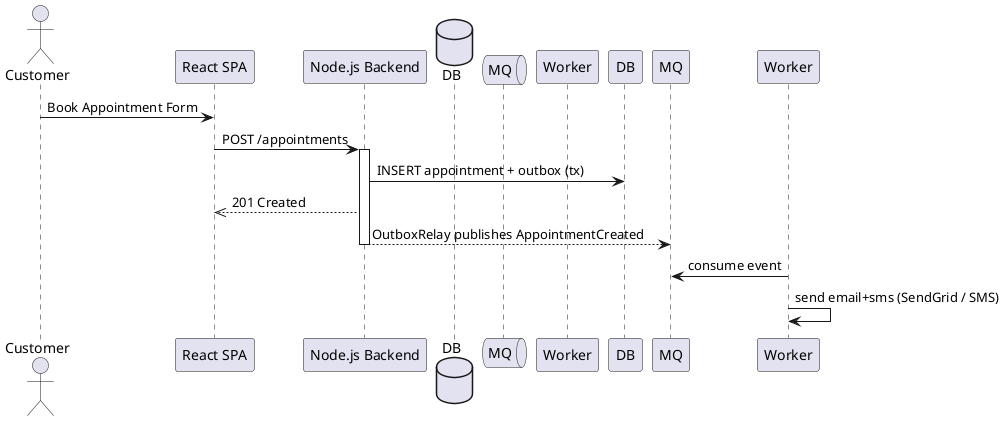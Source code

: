 @startuml
actor Customer
participant SPA as "React SPA"
participant Backend as "Node.js Backend"
database DB as PostgreSQL
queue MQ as RabbitMQ
participant Worker as NotificationWorker
Customer -> SPA: Book Appointment Form
SPA -> Backend: POST /appointments
activate Backend
Backend -> DB: INSERT appointment + outbox (tx)
Backend -->> SPA: 201 Created
Backend --> MQ: OutboxRelay publishes AppointmentCreated
deactivate Backend
Worker -> MQ: consume event
Worker -> Worker: send email+sms (SendGrid / SMS)
@enduml
